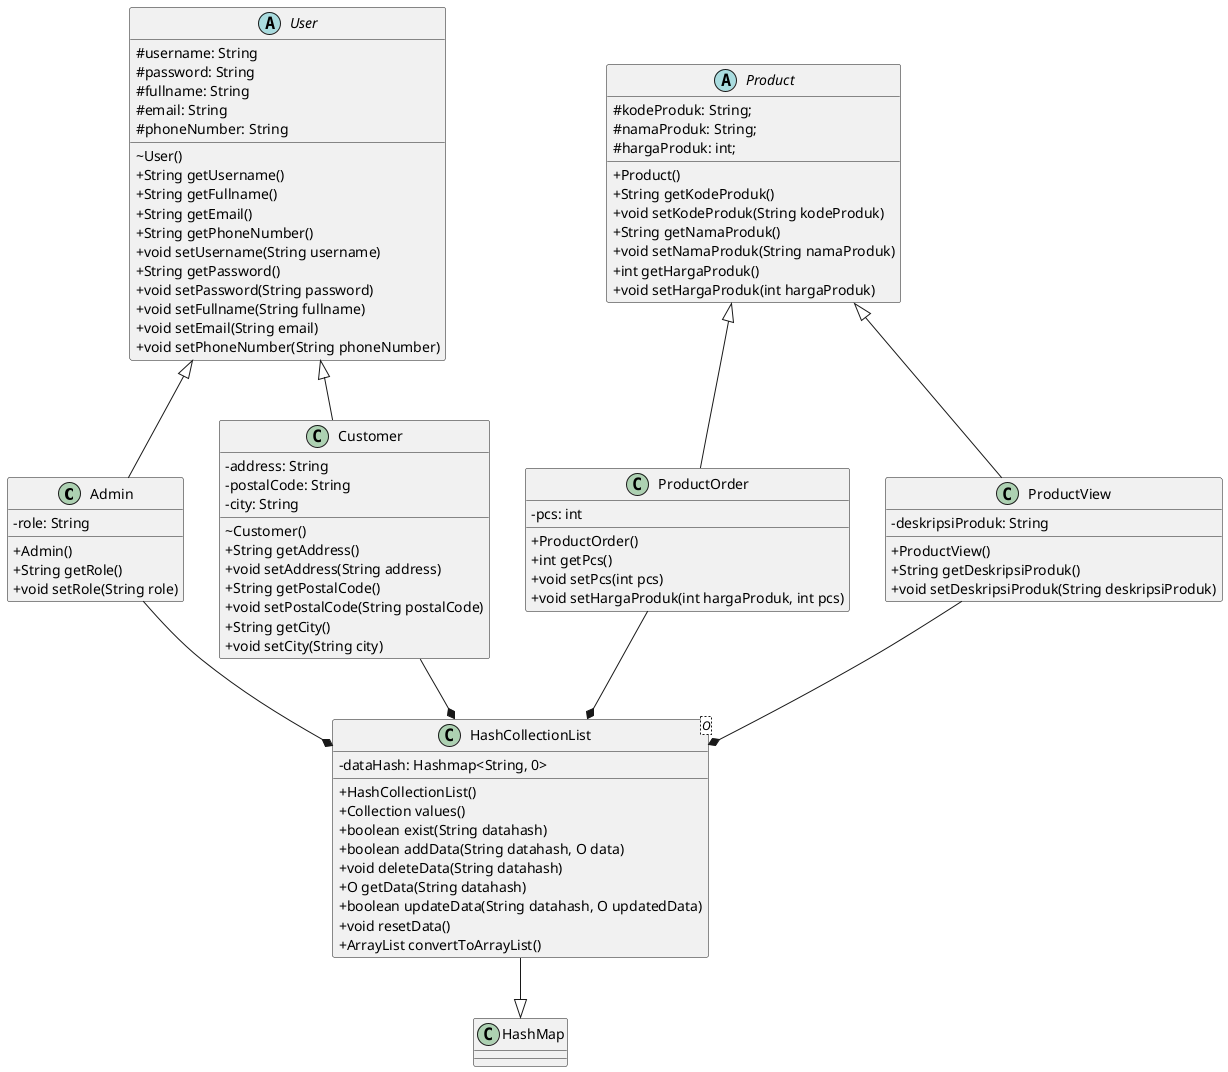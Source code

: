 @startuml
skinparam classAttributeIconSize 0
class Admin{
    -role: String
    +Admin()
    +String getRole()
    +void setRole(String role)
}

class Customer{
    -address: String
    -postalCode: String
    -city: String
    ~Customer()
    +String getAddress()
    +void setAddress(String address)
    +String getPostalCode()
    +void setPostalCode(String postalCode)
    +String getCity()
    +void setCity(String city)
}

abstract User {
    #username: String
    #password: String
    #fullname: String
    #email: String
    #phoneNumber: String
    ~User()
    +String getUsername()
    +String getFullname()
    +String getEmail()
    +String getPhoneNumber()
    +void setUsername(String username)
    +String getPassword()
    +void setPassword(String password)
    +void setFullname(String fullname)
    +void setEmail(String email)
    +void setPhoneNumber(String phoneNumber)
}






abstract Product {
    #kodeProduk: String;
    #namaProduk: String;
    #hargaProduk: int;
    +Product()
    +String getKodeProduk()
    +void setKodeProduk(String kodeProduk)
    +String getNamaProduk()
    +void setNamaProduk(String namaProduk)
    +int getHargaProduk()
    +void setHargaProduk(int hargaProduk)
}

class ProductOrder {
    -pcs: int
    +ProductOrder()
    +int getPcs()
    +void setPcs(int pcs)
    +void setHargaProduk(int hargaProduk, int pcs)
}


class ProductView {
-deskripsiProduk: String
+ProductView()
+String getDeskripsiProduk()
+void setDeskripsiProduk(String deskripsiProduk)
}





class HashCollectionList<O> {
    -dataHash: Hashmap<String, 0>
    +HashCollectionList()
    +Collection values()
    +boolean exist(String datahash)
    +boolean addData(String datahash, O data)
    +void deleteData(String datahash)
    +O getData(String datahash)
    +boolean updateData(String datahash, O updatedData)
    +void resetData()
    +ArrayList convertToArrayList()

}

class HashMap {}

HashCollectionList --|> HashMap
User <|-- Customer
User <|-- Admin
Product <|-- ProductOrder
Product <|-- ProductView
 Admin --* HashCollectionList
Customer --* HashCollectionList
ProductView --* HashCollectionList
ProductOrder --* HashCollectionList
@enduml